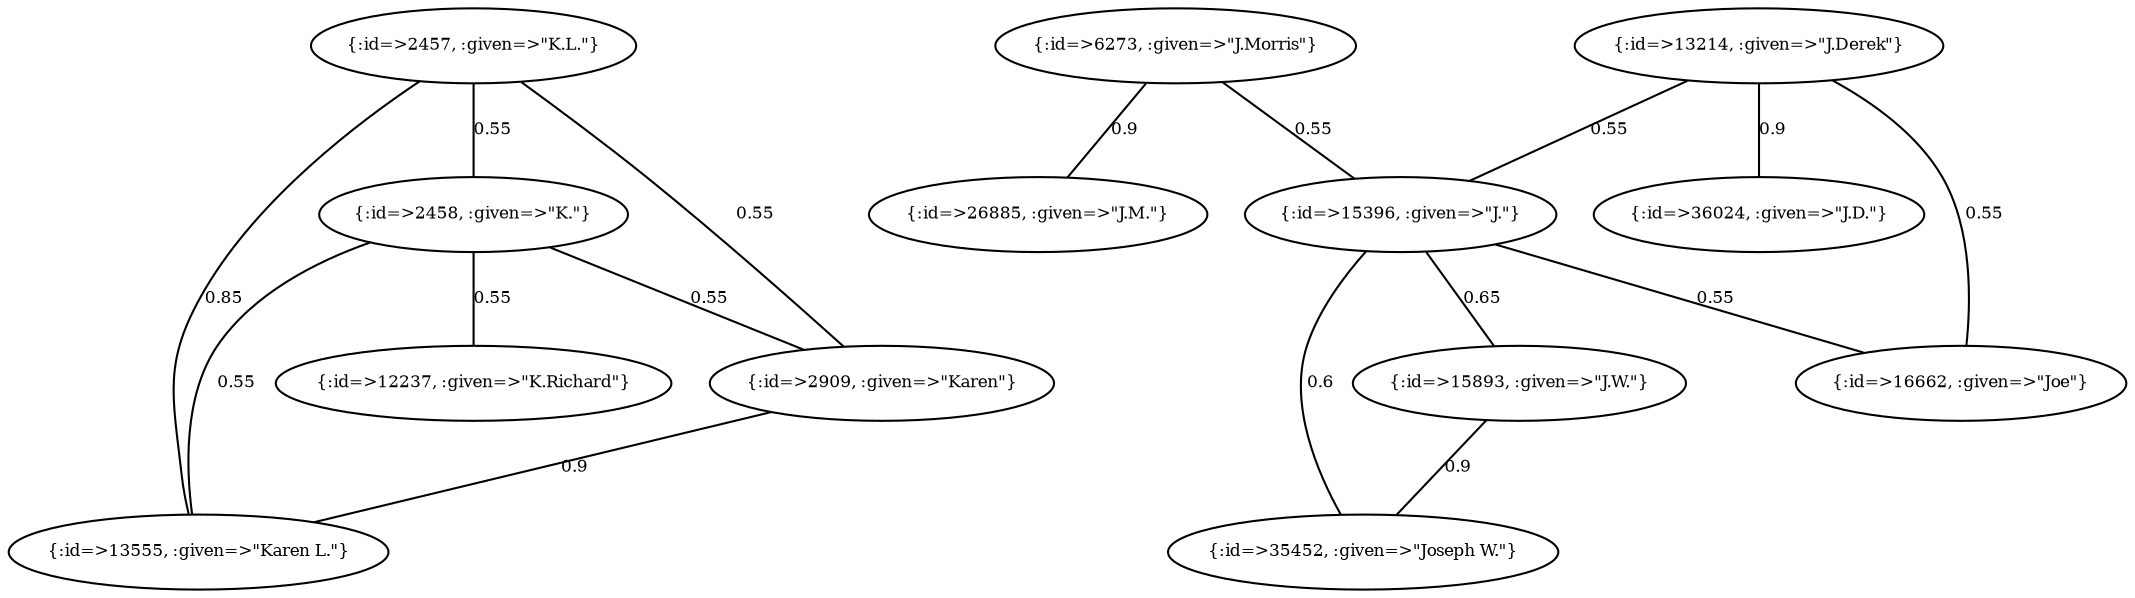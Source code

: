 graph Collector__WeightedGraph {
    "{:id=>2457, :given=>\"K.L.\"}" [
        fontsize = 8,
        label = "{:id=>2457, :given=>\"K.L.\"}"
    ]

    "{:id=>2458, :given=>\"K.\"}" [
        fontsize = 8,
        label = "{:id=>2458, :given=>\"K.\"}"
    ]

    "{:id=>2909, :given=>\"Karen\"}" [
        fontsize = 8,
        label = "{:id=>2909, :given=>\"Karen\"}"
    ]

    "{:id=>6273, :given=>\"J.Morris\"}" [
        fontsize = 8,
        label = "{:id=>6273, :given=>\"J.Morris\"}"
    ]

    "{:id=>12237, :given=>\"K.Richard\"}" [
        fontsize = 8,
        label = "{:id=>12237, :given=>\"K.Richard\"}"
    ]

    "{:id=>13214, :given=>\"J.Derek\"}" [
        fontsize = 8,
        label = "{:id=>13214, :given=>\"J.Derek\"}"
    ]

    "{:id=>13555, :given=>\"Karen L.\"}" [
        fontsize = 8,
        label = "{:id=>13555, :given=>\"Karen L.\"}"
    ]

    "{:id=>15396, :given=>\"J.\"}" [
        fontsize = 8,
        label = "{:id=>15396, :given=>\"J.\"}"
    ]

    "{:id=>15893, :given=>\"J.W.\"}" [
        fontsize = 8,
        label = "{:id=>15893, :given=>\"J.W.\"}"
    ]

    "{:id=>16662, :given=>\"Joe\"}" [
        fontsize = 8,
        label = "{:id=>16662, :given=>\"Joe\"}"
    ]

    "{:id=>26885, :given=>\"J.M.\"}" [
        fontsize = 8,
        label = "{:id=>26885, :given=>\"J.M.\"}"
    ]

    "{:id=>35452, :given=>\"Joseph W.\"}" [
        fontsize = 8,
        label = "{:id=>35452, :given=>\"Joseph W.\"}"
    ]

    "{:id=>36024, :given=>\"J.D.\"}" [
        fontsize = 8,
        label = "{:id=>36024, :given=>\"J.D.\"}"
    ]

    "{:id=>2457, :given=>\"K.L.\"}" -- "{:id=>2458, :given=>\"K.\"}" [
        fontsize = 8,
        label = 0.55
    ]

    "{:id=>2457, :given=>\"K.L.\"}" -- "{:id=>2909, :given=>\"Karen\"}" [
        fontsize = 8,
        label = 0.55
    ]

    "{:id=>2457, :given=>\"K.L.\"}" -- "{:id=>13555, :given=>\"Karen L.\"}" [
        fontsize = 8,
        label = 0.85
    ]

    "{:id=>2458, :given=>\"K.\"}" -- "{:id=>2909, :given=>\"Karen\"}" [
        fontsize = 8,
        label = 0.55
    ]

    "{:id=>2458, :given=>\"K.\"}" -- "{:id=>12237, :given=>\"K.Richard\"}" [
        fontsize = 8,
        label = 0.55
    ]

    "{:id=>2458, :given=>\"K.\"}" -- "{:id=>13555, :given=>\"Karen L.\"}" [
        fontsize = 8,
        label = 0.55
    ]

    "{:id=>2909, :given=>\"Karen\"}" -- "{:id=>13555, :given=>\"Karen L.\"}" [
        fontsize = 8,
        label = 0.9
    ]

    "{:id=>6273, :given=>\"J.Morris\"}" -- "{:id=>15396, :given=>\"J.\"}" [
        fontsize = 8,
        label = 0.55
    ]

    "{:id=>6273, :given=>\"J.Morris\"}" -- "{:id=>26885, :given=>\"J.M.\"}" [
        fontsize = 8,
        label = 0.9
    ]

    "{:id=>13214, :given=>\"J.Derek\"}" -- "{:id=>15396, :given=>\"J.\"}" [
        fontsize = 8,
        label = 0.55
    ]

    "{:id=>13214, :given=>\"J.Derek\"}" -- "{:id=>16662, :given=>\"Joe\"}" [
        fontsize = 8,
        label = 0.55
    ]

    "{:id=>13214, :given=>\"J.Derek\"}" -- "{:id=>36024, :given=>\"J.D.\"}" [
        fontsize = 8,
        label = 0.9
    ]

    "{:id=>15396, :given=>\"J.\"}" -- "{:id=>15893, :given=>\"J.W.\"}" [
        fontsize = 8,
        label = 0.65
    ]

    "{:id=>15396, :given=>\"J.\"}" -- "{:id=>16662, :given=>\"Joe\"}" [
        fontsize = 8,
        label = 0.55
    ]

    "{:id=>15396, :given=>\"J.\"}" -- "{:id=>35452, :given=>\"Joseph W.\"}" [
        fontsize = 8,
        label = 0.6
    ]

    "{:id=>15893, :given=>\"J.W.\"}" -- "{:id=>35452, :given=>\"Joseph W.\"}" [
        fontsize = 8,
        label = 0.9
    ]
}
